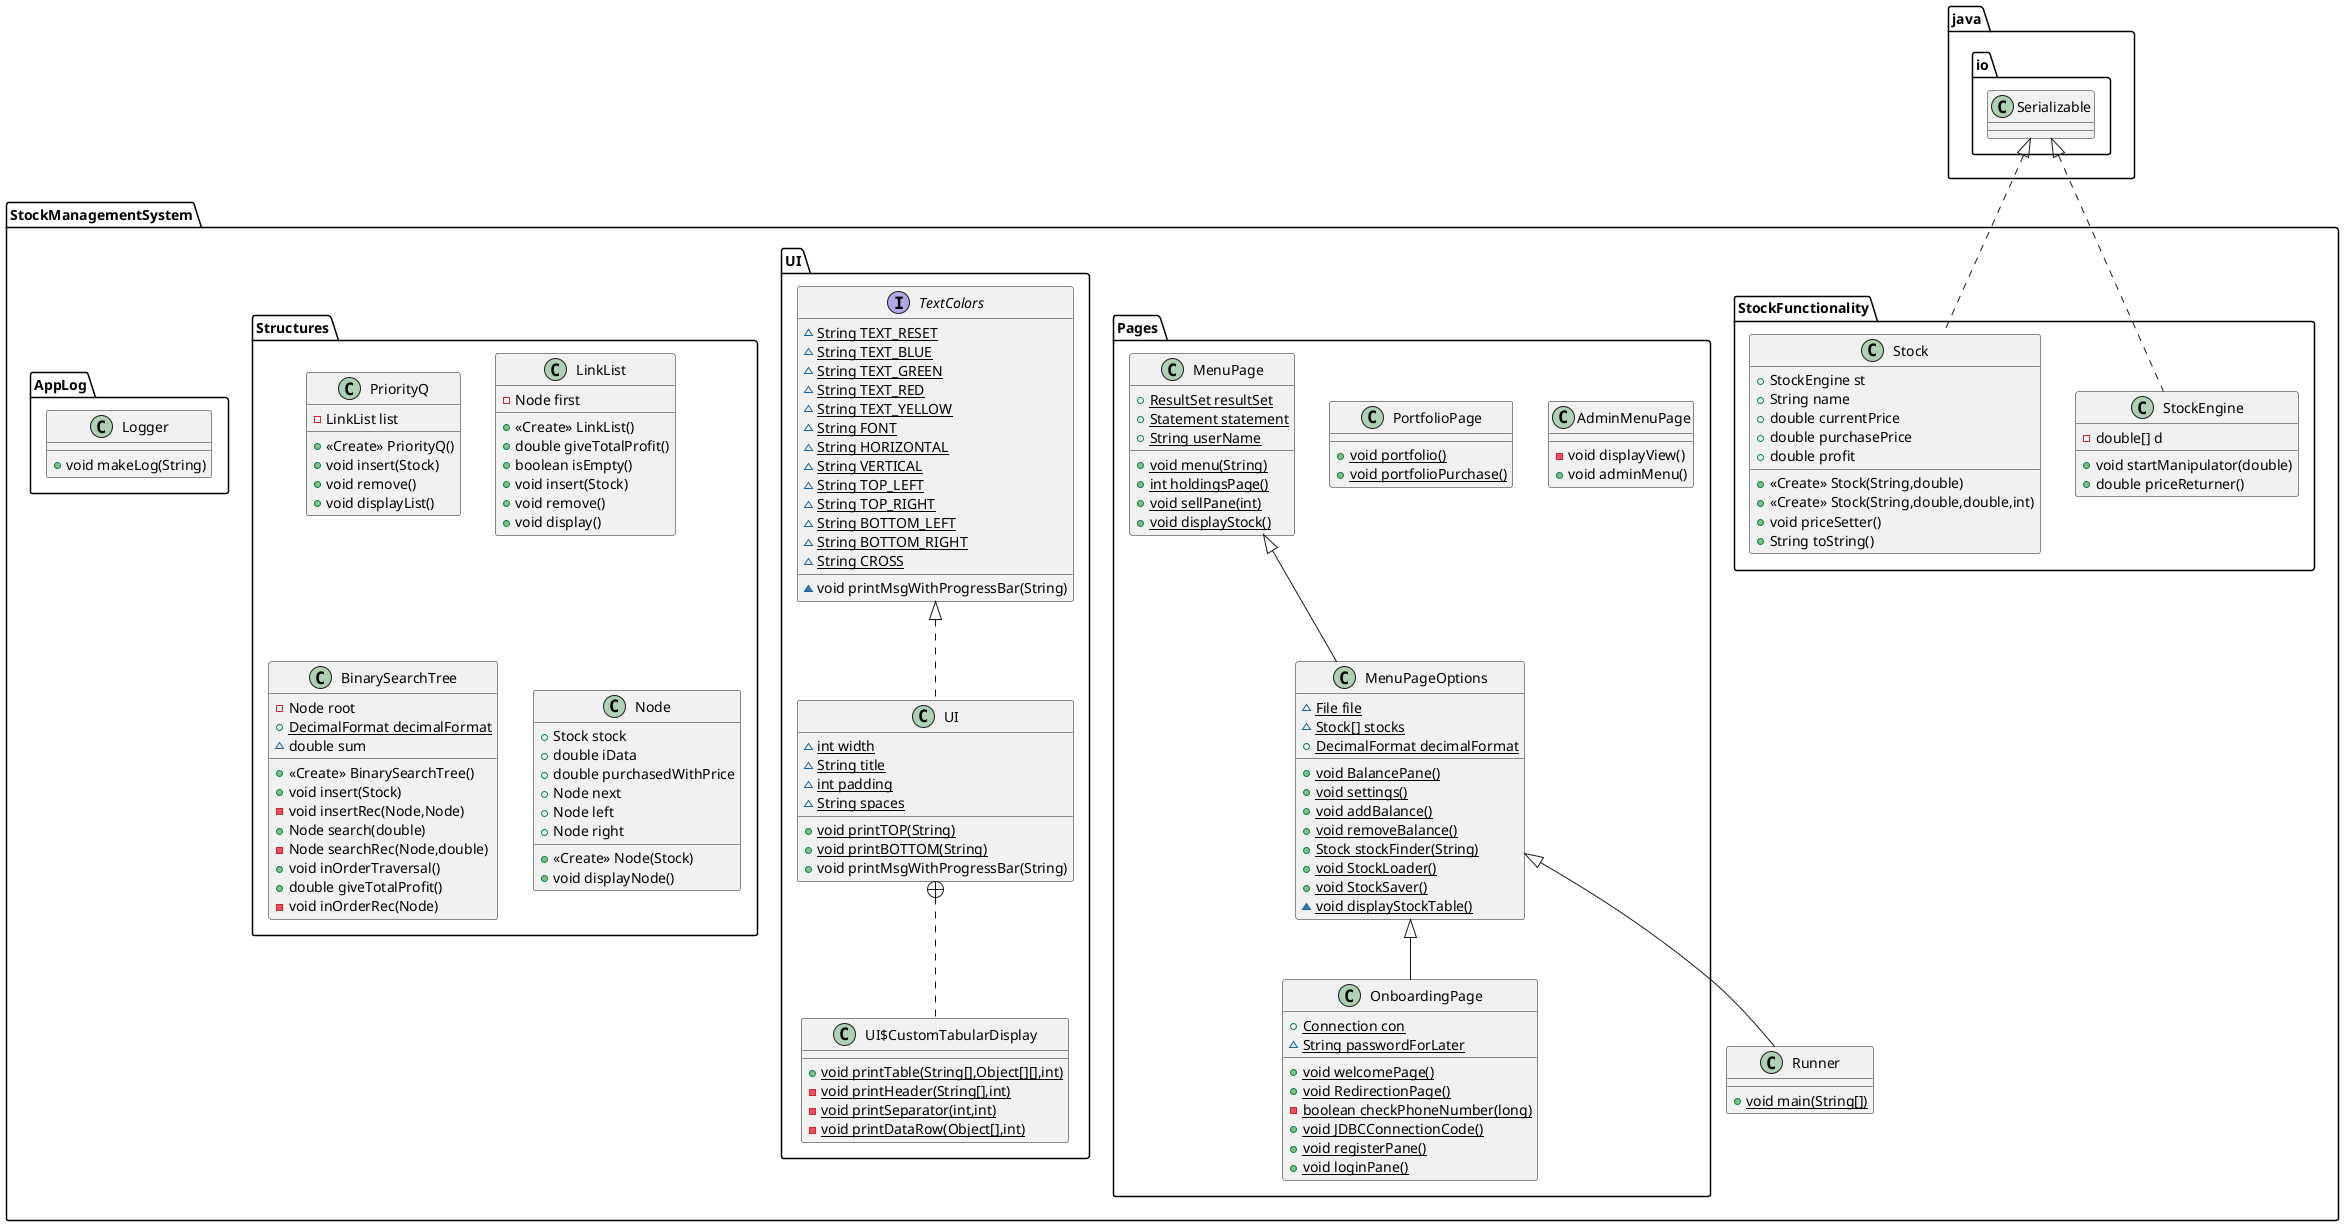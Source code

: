 @startuml
class StockManagementSystem.StockFunctionality.StockEngine {
- double[] d
+ void startManipulator(double)
+ double priceReturner()
}


class StockManagementSystem.Pages.MenuPageOptions {
~ {static} File file
~ {static} Stock[] stocks
+ {static} DecimalFormat decimalFormat
+ {static} void BalancePane()
+ {static} void settings()
+ {static} void addBalance()
+ {static} void removeBalance()
+ {static} Stock stockFinder(String)
+ {static} void StockLoader()
+ {static} void StockSaver()
~ {static} void displayStockTable()
}


class StockManagementSystem.UI.UI {
~ {static} int width
~ {static} String title
~ {static} int padding
~ {static} String spaces
+ {static} void printTOP(String)
+ {static} void printBOTTOM(String)
+ void printMsgWithProgressBar(String)
}


class StockManagementSystem.UI.UI$CustomTabularDisplay {
+ {static} void printTable(String[],Object[][],int)
- {static} void printHeader(String[],int)
- {static} void printSeparator(int,int)
- {static} void printDataRow(Object[],int)
}

class StockManagementSystem.Structures.PriorityQ {
- LinkList list
+ <<Create>> PriorityQ()
+ void insert(Stock)
+ void remove()
+ void displayList()
}


interface StockManagementSystem.UI.TextColors {
~ {static} String TEXT_RESET
~ {static} String TEXT_BLUE
~ {static} String TEXT_GREEN
~ {static} String TEXT_RED
~ {static} String TEXT_YELLOW
~ {static} String FONT
~ {static} String HORIZONTAL
~ {static} String VERTICAL
~ {static} String TOP_LEFT
~ {static} String TOP_RIGHT
~ {static} String BOTTOM_LEFT
~ {static} String BOTTOM_RIGHT
~ {static} String CROSS
~ void printMsgWithProgressBar(String)
}


class StockManagementSystem.Structures.LinkList {
- Node first
+ <<Create>> LinkList()
+ double giveTotalProfit()
+ boolean isEmpty()
+ void insert(Stock)
+ void remove()
+ void display()
}


class StockManagementSystem.Pages.AdminMenuPage {
- void displayView()
+ void adminMenu()
}

class StockManagementSystem.Pages.OnboardingPage {
+ {static} Connection con
~ {static} String passwordForLater
+ {static} void welcomePage()
+ {static} void RedirectionPage()
- {static} boolean checkPhoneNumber(long)
+ {static} void JDBCConnectionCode()
+ {static} void registerPane()
+ {static} void loginPane()
}


class StockManagementSystem.AppLog.Logger {
+ void makeLog(String)
}

class StockManagementSystem.StockFunctionality.Stock {
+ StockEngine st
+ String name
+ double currentPrice
+ double purchasePrice
+ double profit
+ <<Create>> Stock(String,double)
+ <<Create>> Stock(String,double,double,int)
+ void priceSetter()
+ String toString()
}


class StockManagementSystem.Runner {
+ {static} void main(String[])
}

class StockManagementSystem.Structures.BinarySearchTree {
- Node root
+ {static} DecimalFormat decimalFormat
~ double sum
+ <<Create>> BinarySearchTree()
+ void insert(Stock)
- void insertRec(Node,Node)
+ Node search(double)
- Node searchRec(Node,double)
+ void inOrderTraversal()
+ double giveTotalProfit()
- void inOrderRec(Node)
}


class StockManagementSystem.Pages.PortfolioPage {
+ {static} void portfolio()
+ {static} void portfolioPurchase()
}

class StockManagementSystem.Pages.MenuPage {
+ {static} ResultSet resultSet
+ {static} Statement statement
+ {static} String userName
+ {static} void menu(String)
+ {static} int holdingsPage()
+ {static} void sellPane(int)
+ {static} void displayStock()
}


class StockManagementSystem.Structures.Node {
+ Stock stock
+ double iData
+ double purchasedWithPrice
+ Node next
+ Node left
+ Node right
+ <<Create>> Node(Stock)
+ void displayNode()
}




java.io.Serializable <|.. StockManagementSystem.StockFunctionality.StockEngine
StockManagementSystem.Pages.MenuPage <|-- StockManagementSystem.Pages.MenuPageOptions
StockManagementSystem.UI.TextColors <|.. StockManagementSystem.UI.UI
StockManagementSystem.UI.UI +.. StockManagementSystem.UI.UI$CustomTabularDisplay
StockManagementSystem.Pages.MenuPageOptions <|-- StockManagementSystem.Pages.OnboardingPage
java.io.Serializable <|.. StockManagementSystem.StockFunctionality.Stock
StockManagementSystem.Pages.MenuPageOptions <|-- StockManagementSystem.Runner
@enduml